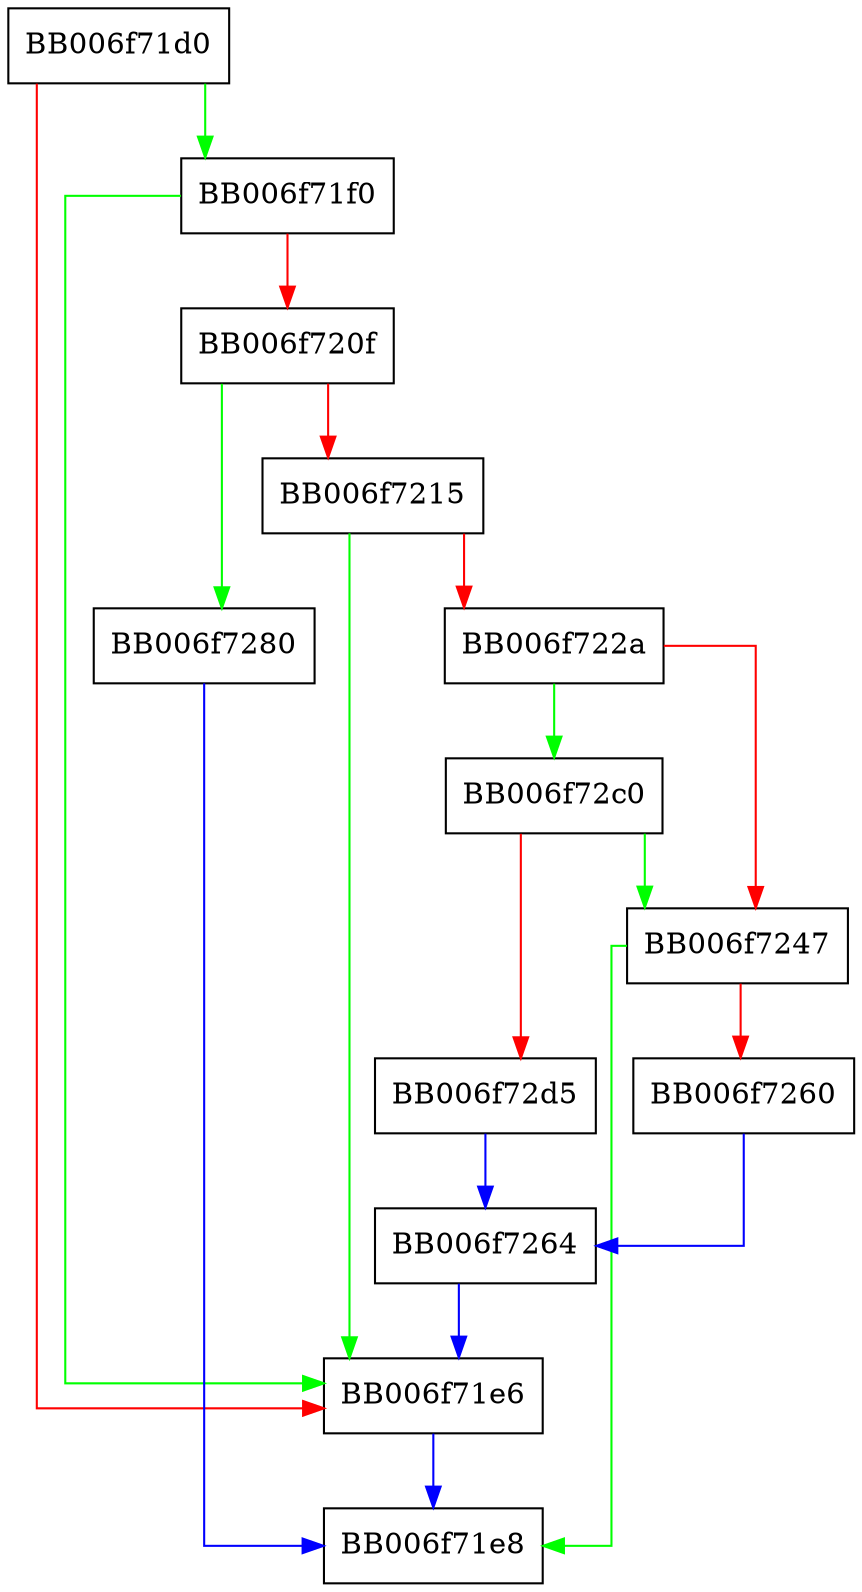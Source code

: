 digraph rsa_sha1_verify_init {
  node [shape="box"];
  graph [splines=ortho];
  BB006f71d0 -> BB006f71f0 [color="green"];
  BB006f71d0 -> BB006f71e6 [color="red"];
  BB006f71e6 -> BB006f71e8 [color="blue"];
  BB006f71f0 -> BB006f71e6 [color="green"];
  BB006f71f0 -> BB006f720f [color="red"];
  BB006f720f -> BB006f7280 [color="green"];
  BB006f720f -> BB006f7215 [color="red"];
  BB006f7215 -> BB006f71e6 [color="green"];
  BB006f7215 -> BB006f722a [color="red"];
  BB006f722a -> BB006f72c0 [color="green"];
  BB006f722a -> BB006f7247 [color="red"];
  BB006f7247 -> BB006f71e8 [color="green"];
  BB006f7247 -> BB006f7260 [color="red"];
  BB006f7260 -> BB006f7264 [color="blue"];
  BB006f7264 -> BB006f71e6 [color="blue"];
  BB006f7280 -> BB006f71e8 [color="blue"];
  BB006f72c0 -> BB006f7247 [color="green"];
  BB006f72c0 -> BB006f72d5 [color="red"];
  BB006f72d5 -> BB006f7264 [color="blue"];
}